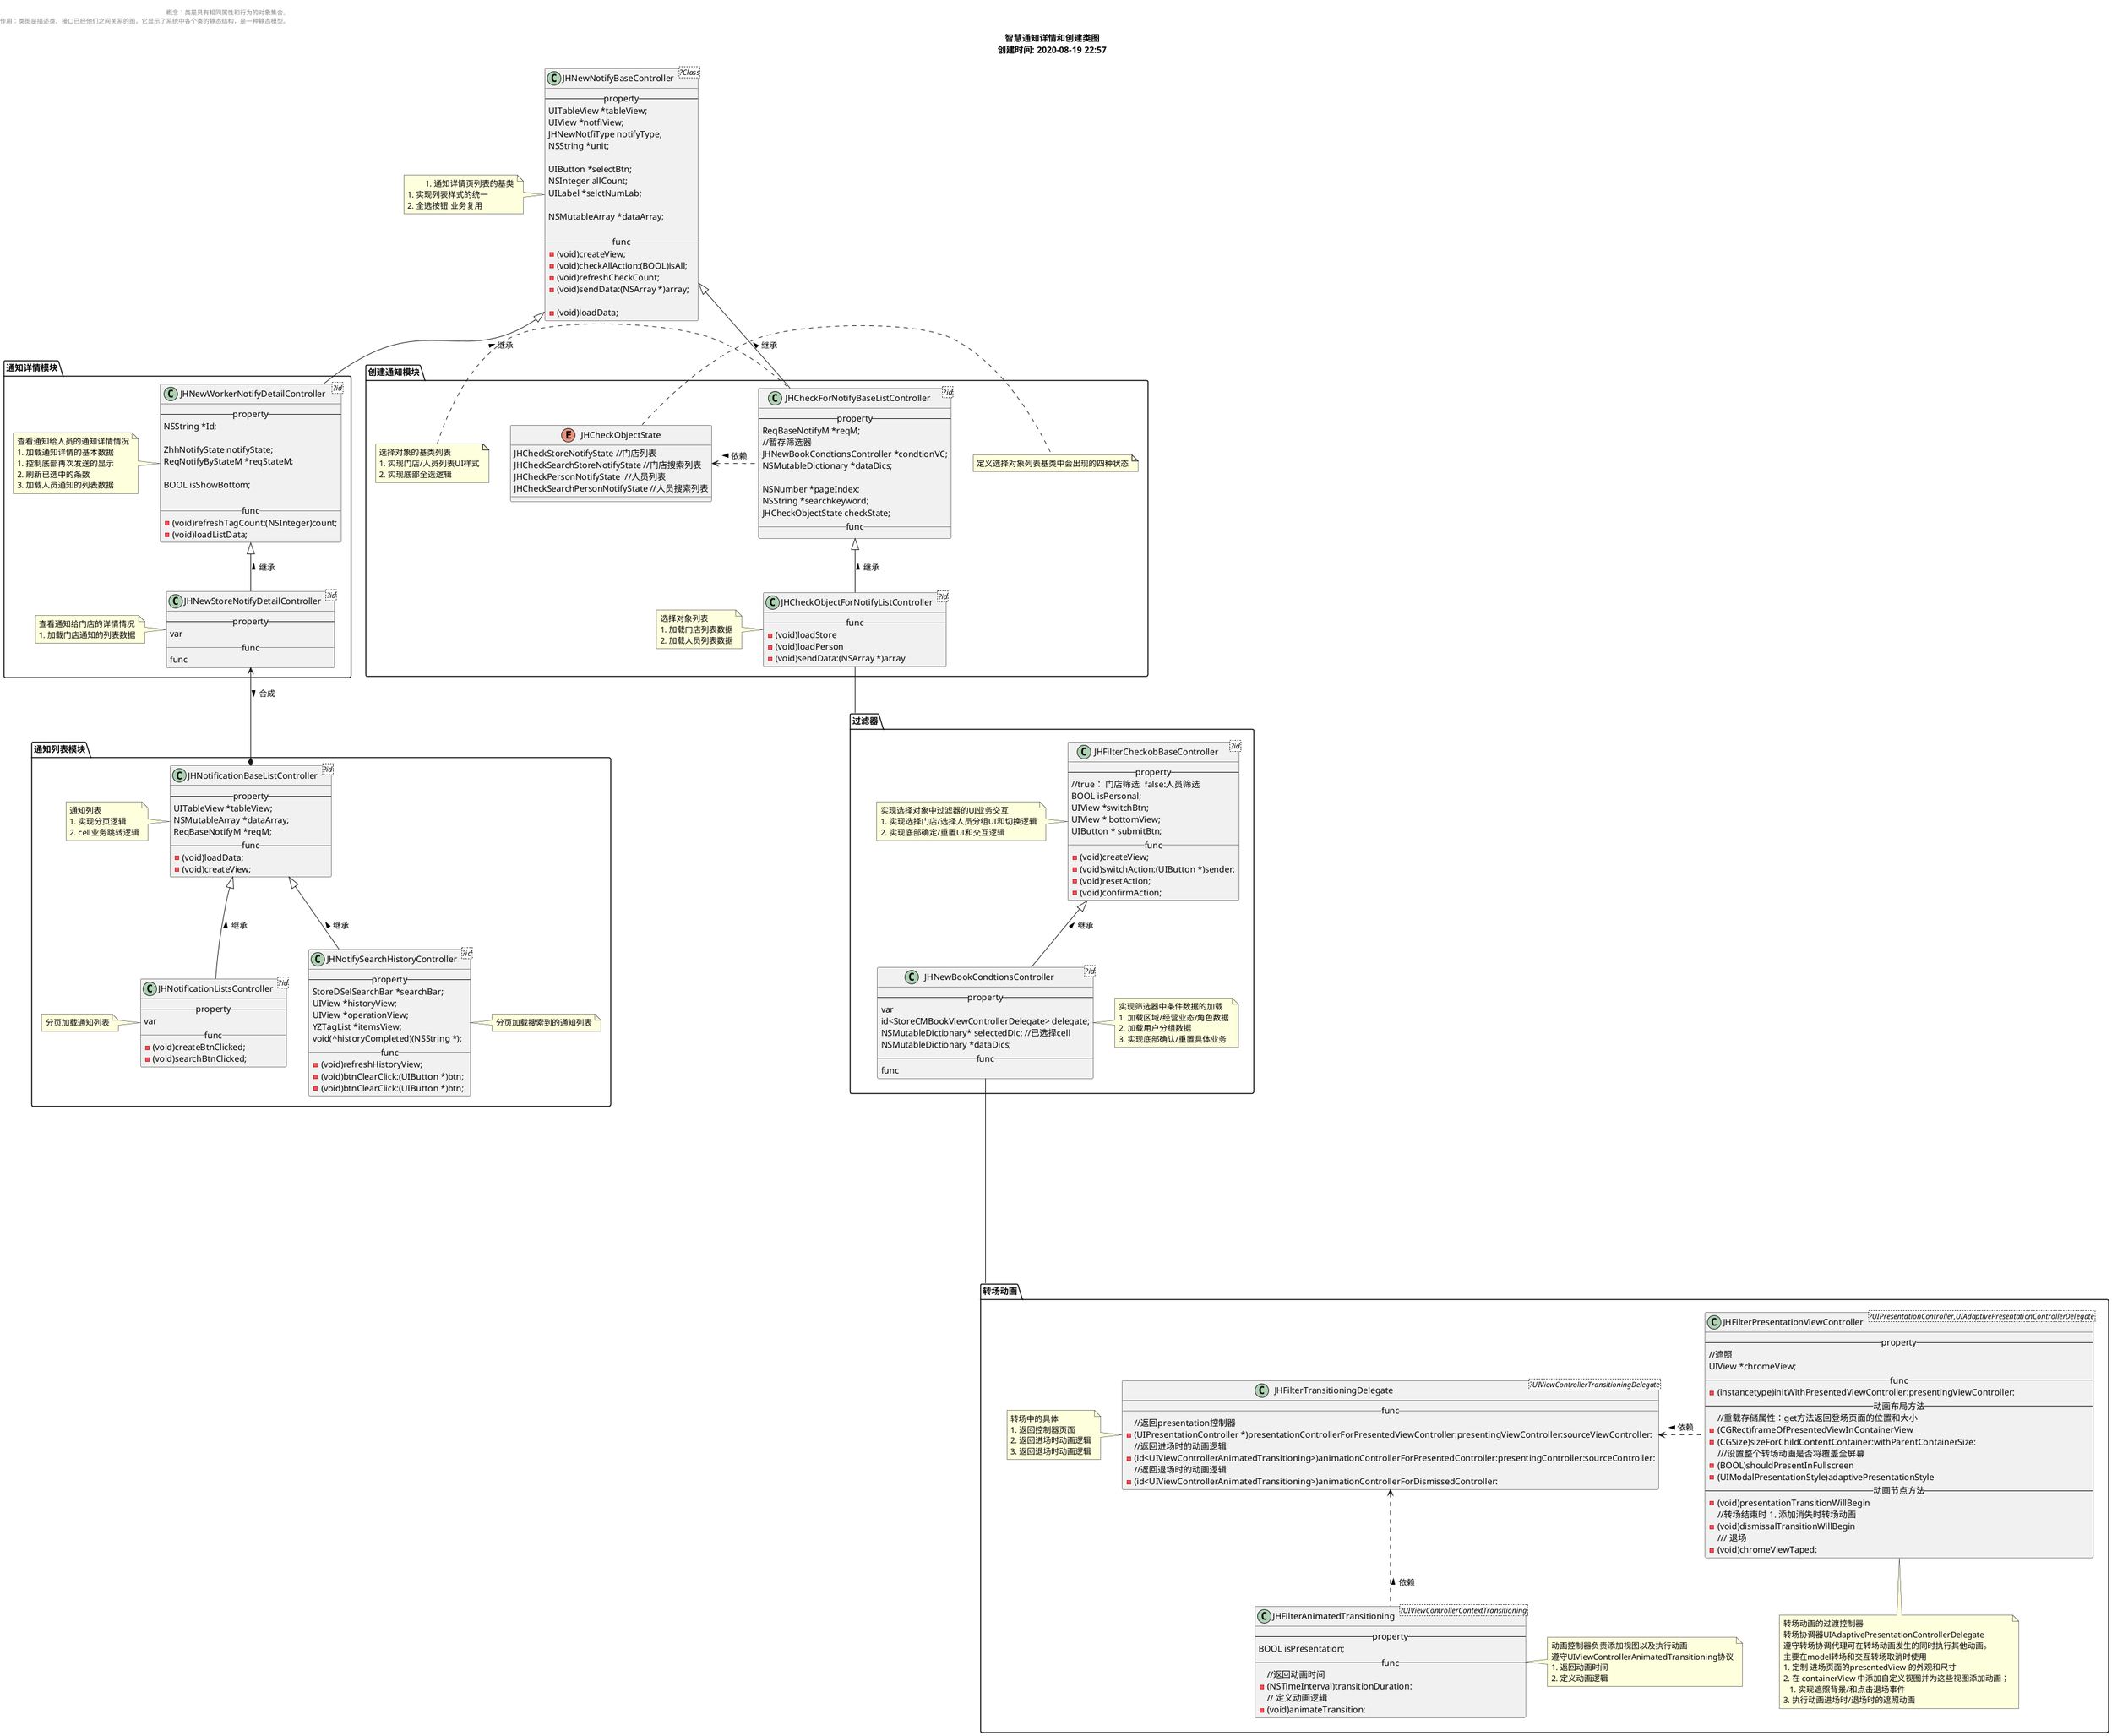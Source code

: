 @startuml
scale 1
page 1x1
title
        智慧通知详情和创建类图
        创建时间: 2020-08-19 22:57
        endtitle
        left header

                概念：类是具有相同属性和行为的对象集合。
                作用：类图是描述类、接口已经他们之间关系的图，它显示了系统中各个类的静态结构，是一种静态模型。
        endheader

        'type:package，node，folder，frame，cloud，database
        folder "通知列表模块" as list{
                class "JHNotificationBaseListController" as listbase <?id> {
                        -- property --
                        UITableView *tableView;
                        NSMutableArray *dataArray;
                        ReqBaseNotifyM *reqM;
                        __func__
                        -(void)loadData;
                        -(void)createView;
                }
                class "JHNotificationListsController" as listnotify <?id> {
                        -- property --
                        var
                        __func__
                        -(void)createBtnClicked;
                        -(void)searchBtnClicked;
                }

                class "JHNotifySearchHistoryController" as history <?id> {
                        -- property --
                        StoreDSelSearchBar *searchBar;
                        UIView *historyView;
                        UIView *operationView;
                        YZTagList *itemsView;
                        void(^historyCompleted)(NSString *);
                        __func__
                        -(void)refreshHistoryView;
                        - (void)btnClearClick:(UIButton *)btn;
                        - (void)btnClearClick:(UIButton *)btn;
                }
                note left of listbase
                        通知列表
                        1. 实现分页逻辑
                        2. cell业务跳转逻辑
                end note
                note left of listnotify
                        分页加载通知列表
                end note
                note right of history
                        分页加载搜索到的通知列表
                end note

                listbase <|-- listnotify:继承 <
                listbase <|-- history:继承 <

        }
        class "JHNewNotifyBaseController" as detailbase <?Class> {
                -- property --
                UITableView *tableView;
                UIView *notfiView;
                JHNewNotfiType notifyType;
                NSString *unit;

                UIButton *selectBtn;
                NSInteger allCount;
                UILabel *selctNumLab;

                NSMutableArray *dataArray;

                __func__
                -(void)createView;
                -(void)checkAllAction:(BOOL)isAll;
                -(void)refreshCheckCount;
                -(void)sendData:(NSArray *)array;

                -(void)loadData;
        }
        note left of detailbase
                ### 通知详情页列表的基类
                1. 实现列表样式的统一
                2. 全选按钮 业务复用
        end note

        folder "通知详情模块" as detail{
                class "JHNewWorkerNotifyDetailController" as persondetail <?id> {
                        -- property --
                        NSString *Id;

                        ZhhNotifyState notifyState;
                        ReqNotifyByStateM *reqStateM;

                        BOOL isShowBottom;

                        __func__
                        -(void)refreshTagCount:(NSInteger)count;
                        -(void)loadListData;
                }
                class "JHNewStoreNotifyDetailController" as storedetail <?id> {
                        -- property --
                        var
                        __func__
                        func
                }
                note left of persondetail
                        查看通知给人员的通知详情情况
                        1. 加载通知详情的基本数据
                        1. 控制底部再次发送的显示
                        2. 刷新已选中的条数
                        3. 加载人员通知的列表数据
                end note

                note left of storedetail
                        查看通知给门店的详情情况
                        1. 加载门店通知的列表数据
                end note


                detailbase <|-- persondetail:继承 <
                persondetail <|-- storedetail:继承 <
        }
        folder "创建通知模块" as createNotify{
                enum "JHCheckObjectState" as checkobstate {
                        JHCheckStoreNotifyState //门店列表
                        JHCheckSearchStoreNotifyState //门店搜索列表
                        JHCheckPersonNotifyState  //人员列表
                        JHCheckSearchPersonNotifyState //人员搜索列表
                }
                class "JHCheckForNotifyBaseListController" as selectbase <?id> {
                        -- property --
                        ReqBaseNotifyM *reqM;
                        //暂存筛选器
                        JHNewBookCondtionsController *condtionVC;
                        NSMutableDictionary *dataDics;

                        NSNumber *pageIndex;
                        NSString *searchkeyword;
                        JHCheckObjectState checkState;
                        __func__
                }
                class "JHCheckObjectForNotifyListController" as selectperson <?id> {
                        __func__
                        -(void)loadStore
                        -(void)loadPerson
                        -(void)sendData:(NSArray *)array
                }
                note right of checkobstate
                        定义选择对象列表基类中会出现的四种状态
                end note
                note left of selectbase
                        选择对象的基类列表
                        1. 实现门店/人员列表UI样式
                        2. 实现底部全选逻辑
                end note
                note left of selectperson
                        选择对象列表
                        1. 加载门店列表数据
                        2. 加载人员列表数据
                end note

                detailbase <|-- selectbase:继承 <
                selectbase <|-- selectperson:继承 <
                checkobstate <.right. selectbase:依赖 <

        }
        folder "过滤器" as filter{
                class "JHFilterCheckobBaseController" as filterbase <?id> {
                        -- property --
                        //true： 门店筛选  false:人员筛选
                        BOOL isPersonal;
                        UIView *switchBtn;
                        UIView * bottomView;
                        UIButton * submitBtn;
                        __func__
                        -(void)createView;
                        -(void)switchAction:(UIButton *)sender;
                        -(void)resetAction;
                        -(void)confirmAction;
                }

                class "JHNewBookCondtionsController" as filterVC <?id> {
                        -- property --
                        var
                        id<StoreCMBookViewControllerDelegate> delegate;
                        NSMutableDictionary* selectedDic; //已选择cell
                        NSMutableDictionary *dataDics;
                        __func__
                        func
                }
                note left of filterbase
                        实现选择对象中过滤器的UI业务交互
                        1. 实现选择门店/选择人员分组UI和切换逻辑
                        2. 实现底部确定/重置UI和交互逻辑
                end note
                note right of filterVC
                        实现筛选器中条件数据的加载
                        1. 加载区域/经营业态/角色数据
                        2. 加载用户分组数据
                        3. 实现底部确认/重置具体业务
                end note

                filterbase <|-down- filterVC:继承 <
        }
        folder "转场动画" as animate{
                class "JHFilterAnimatedTransitioning" as transition <?UIViewControllerContextTransitioning> {
                        --property--
                        BOOL isPresentation;
                        __func__
                        //返回动画时间
                        -(NSTimeInterval)transitionDuration:
                        // 定义动画逻辑
                        -(void)animateTransition:
                }
                class "JHFilterTransitioningDelegate" as delegate <?UIViewControllerTransitioningDelegate> {
                        __func__
                        //返回presentation控制器
                        -(UIPresentationController *)presentationControllerForPresentedViewController:presentingViewController:sourceViewController:
                        //返回进场时的动画逻辑
                        -(id<UIViewControllerAnimatedTransitioning>)animationControllerForPresentedController:presentingController:sourceController:
                        //返回退场时的动画逻辑
                        -(id<UIViewControllerAnimatedTransitioning>)animationControllerForDismissedController:
                }
                class "JHFilterPresentationViewController" as presentation <?UIPresentationController,UIAdaptivePresentationControllerDelegate> {
                        -- property --
                        //遮照
                        UIView *chromeView;
                        __func__
                        -(instancetype)initWithPresentedViewController:presentingViewController:
                        --动画布局方法--
                        //重载存储属性：get方法返回登场页面的位置和大小
                        - (CGRect)frameOfPresentedViewInContainerView
                        -(CGSize)sizeForChildContentContainer:withParentContainerSize:
                        ///设置整个转场动画是否将覆盖全屏幕
                        -(BOOL)shouldPresentInFullscreen
                        - (UIModalPresentationStyle)adaptivePresentationStyle
                        -- 动画节点方法 --
                        -(void)presentationTransitionWillBegin
                        //转场结束时 1. 添加消失时转场动画
                        -(void)dismissalTransitionWillBegin
                        /// 退场
                        -(void)chromeViewTaped:
                }
                note left of transition
                        动画控制器负责添加视图以及执行动画
                        遵守UIViewControllerAnimatedTransitioning协议
                        1. 返回动画时间
                        2. 定义动画逻辑
                end note
                note left of delegate
                        转场中的具体
                        1. 返回控制器页面
                        2. 返回进场时动画逻辑
                        3. 返回退场时动画逻辑
                end note
                note bottom of presentation
                        转场动画的过渡控制器
                        转场协调器UIAdaptivePresentationControllerDelegate
                        遵守转场协调代理可在转场动画发生的同时执行其他动画。
                        主要在model转场和交互转场取消时使用
                        1. 定制 进场页面的presentedView 的外观和尺寸
                        2. 在 containerView 中添加自定义视图并为这些视图添加动画；
                           1. 实现遮照背景/和点击退场事件
                        3. 执行动画进场时/退场时的遮照动画
                end note

                delegate <.. transition:依赖 <
                delegate <. presentation:依赖 <
        }

        storedetail <--* listbase:合成 >
        selectperson -- filter
        animate ---up--- filterVC
        @enduml
